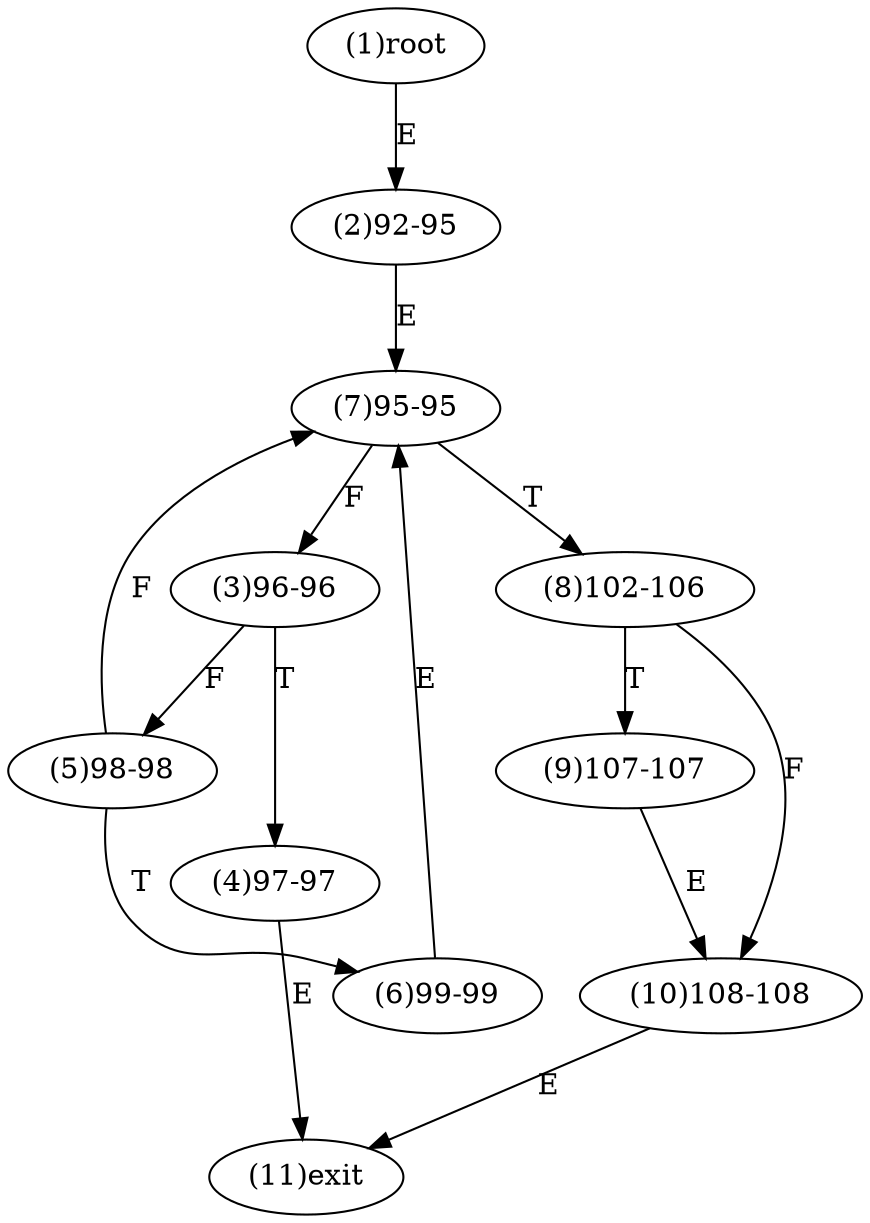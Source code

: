 digraph "" { 
1[ label="(1)root"];
2[ label="(2)92-95"];
3[ label="(3)96-96"];
4[ label="(4)97-97"];
5[ label="(5)98-98"];
6[ label="(6)99-99"];
7[ label="(7)95-95"];
8[ label="(8)102-106"];
9[ label="(9)107-107"];
10[ label="(10)108-108"];
11[ label="(11)exit"];
1->2[ label="E"];
2->7[ label="E"];
3->5[ label="F"];
3->4[ label="T"];
4->11[ label="E"];
5->7[ label="F"];
5->6[ label="T"];
6->7[ label="E"];
7->3[ label="F"];
7->8[ label="T"];
8->10[ label="F"];
8->9[ label="T"];
9->10[ label="E"];
10->11[ label="E"];
}